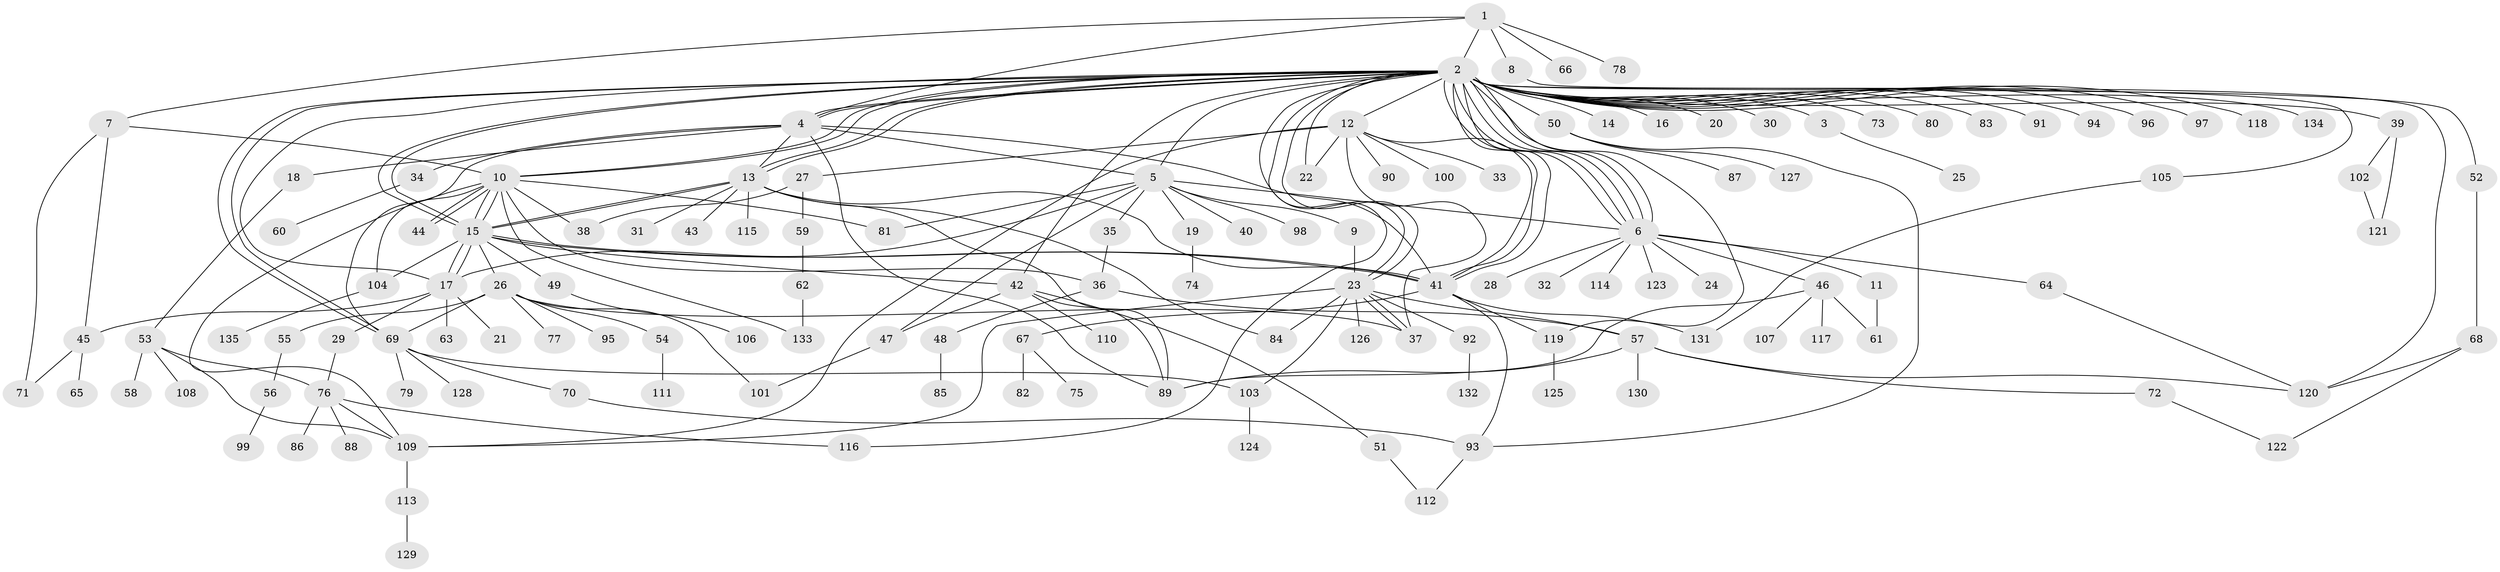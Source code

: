 // Generated by graph-tools (version 1.1) at 2025/11/02/27/25 16:11:12]
// undirected, 135 vertices, 204 edges
graph export_dot {
graph [start="1"]
  node [color=gray90,style=filled];
  1;
  2;
  3;
  4;
  5;
  6;
  7;
  8;
  9;
  10;
  11;
  12;
  13;
  14;
  15;
  16;
  17;
  18;
  19;
  20;
  21;
  22;
  23;
  24;
  25;
  26;
  27;
  28;
  29;
  30;
  31;
  32;
  33;
  34;
  35;
  36;
  37;
  38;
  39;
  40;
  41;
  42;
  43;
  44;
  45;
  46;
  47;
  48;
  49;
  50;
  51;
  52;
  53;
  54;
  55;
  56;
  57;
  58;
  59;
  60;
  61;
  62;
  63;
  64;
  65;
  66;
  67;
  68;
  69;
  70;
  71;
  72;
  73;
  74;
  75;
  76;
  77;
  78;
  79;
  80;
  81;
  82;
  83;
  84;
  85;
  86;
  87;
  88;
  89;
  90;
  91;
  92;
  93;
  94;
  95;
  96;
  97;
  98;
  99;
  100;
  101;
  102;
  103;
  104;
  105;
  106;
  107;
  108;
  109;
  110;
  111;
  112;
  113;
  114;
  115;
  116;
  117;
  118;
  119;
  120;
  121;
  122;
  123;
  124;
  125;
  126;
  127;
  128;
  129;
  130;
  131;
  132;
  133;
  134;
  135;
  1 -- 2;
  1 -- 4;
  1 -- 7;
  1 -- 8;
  1 -- 66;
  1 -- 78;
  2 -- 3;
  2 -- 4;
  2 -- 4;
  2 -- 5;
  2 -- 6;
  2 -- 6;
  2 -- 6;
  2 -- 6;
  2 -- 6;
  2 -- 10;
  2 -- 10;
  2 -- 12;
  2 -- 13;
  2 -- 13;
  2 -- 14;
  2 -- 15;
  2 -- 15;
  2 -- 16;
  2 -- 17;
  2 -- 20;
  2 -- 22;
  2 -- 23;
  2 -- 23;
  2 -- 30;
  2 -- 39;
  2 -- 41;
  2 -- 41;
  2 -- 42;
  2 -- 50;
  2 -- 52;
  2 -- 69;
  2 -- 69;
  2 -- 73;
  2 -- 80;
  2 -- 83;
  2 -- 91;
  2 -- 94;
  2 -- 96;
  2 -- 97;
  2 -- 116;
  2 -- 118;
  2 -- 119;
  2 -- 120;
  2 -- 134;
  3 -- 25;
  4 -- 5;
  4 -- 13;
  4 -- 18;
  4 -- 34;
  4 -- 41;
  4 -- 69;
  4 -- 89;
  5 -- 6;
  5 -- 9;
  5 -- 17;
  5 -- 19;
  5 -- 35;
  5 -- 40;
  5 -- 47;
  5 -- 81;
  5 -- 98;
  6 -- 11;
  6 -- 24;
  6 -- 28;
  6 -- 32;
  6 -- 46;
  6 -- 64;
  6 -- 114;
  6 -- 123;
  7 -- 10;
  7 -- 45;
  7 -- 71;
  8 -- 105;
  9 -- 23;
  10 -- 15;
  10 -- 15;
  10 -- 36;
  10 -- 38;
  10 -- 44;
  10 -- 44;
  10 -- 81;
  10 -- 104;
  10 -- 109;
  10 -- 133;
  11 -- 61;
  12 -- 22;
  12 -- 27;
  12 -- 33;
  12 -- 37;
  12 -- 41;
  12 -- 90;
  12 -- 100;
  12 -- 109;
  13 -- 15;
  13 -- 15;
  13 -- 31;
  13 -- 41;
  13 -- 43;
  13 -- 84;
  13 -- 89;
  13 -- 115;
  15 -- 17;
  15 -- 17;
  15 -- 26;
  15 -- 41;
  15 -- 41;
  15 -- 42;
  15 -- 49;
  15 -- 104;
  17 -- 21;
  17 -- 29;
  17 -- 45;
  17 -- 63;
  18 -- 53;
  19 -- 74;
  23 -- 37;
  23 -- 37;
  23 -- 57;
  23 -- 84;
  23 -- 92;
  23 -- 103;
  23 -- 109;
  23 -- 126;
  26 -- 37;
  26 -- 54;
  26 -- 55;
  26 -- 69;
  26 -- 77;
  26 -- 95;
  26 -- 101;
  27 -- 38;
  27 -- 59;
  29 -- 76;
  34 -- 60;
  35 -- 36;
  36 -- 48;
  36 -- 57;
  39 -- 102;
  39 -- 121;
  41 -- 67;
  41 -- 93;
  41 -- 119;
  41 -- 131;
  42 -- 47;
  42 -- 51;
  42 -- 89;
  42 -- 110;
  45 -- 65;
  45 -- 71;
  46 -- 61;
  46 -- 89;
  46 -- 107;
  46 -- 117;
  47 -- 101;
  48 -- 85;
  49 -- 106;
  50 -- 87;
  50 -- 93;
  50 -- 127;
  51 -- 112;
  52 -- 68;
  53 -- 58;
  53 -- 76;
  53 -- 108;
  53 -- 109;
  54 -- 111;
  55 -- 56;
  56 -- 99;
  57 -- 72;
  57 -- 89;
  57 -- 120;
  57 -- 130;
  59 -- 62;
  62 -- 133;
  64 -- 120;
  67 -- 75;
  67 -- 82;
  68 -- 120;
  68 -- 122;
  69 -- 70;
  69 -- 79;
  69 -- 103;
  69 -- 128;
  70 -- 93;
  72 -- 122;
  76 -- 86;
  76 -- 88;
  76 -- 109;
  76 -- 116;
  92 -- 132;
  93 -- 112;
  102 -- 121;
  103 -- 124;
  104 -- 135;
  105 -- 131;
  109 -- 113;
  113 -- 129;
  119 -- 125;
}
